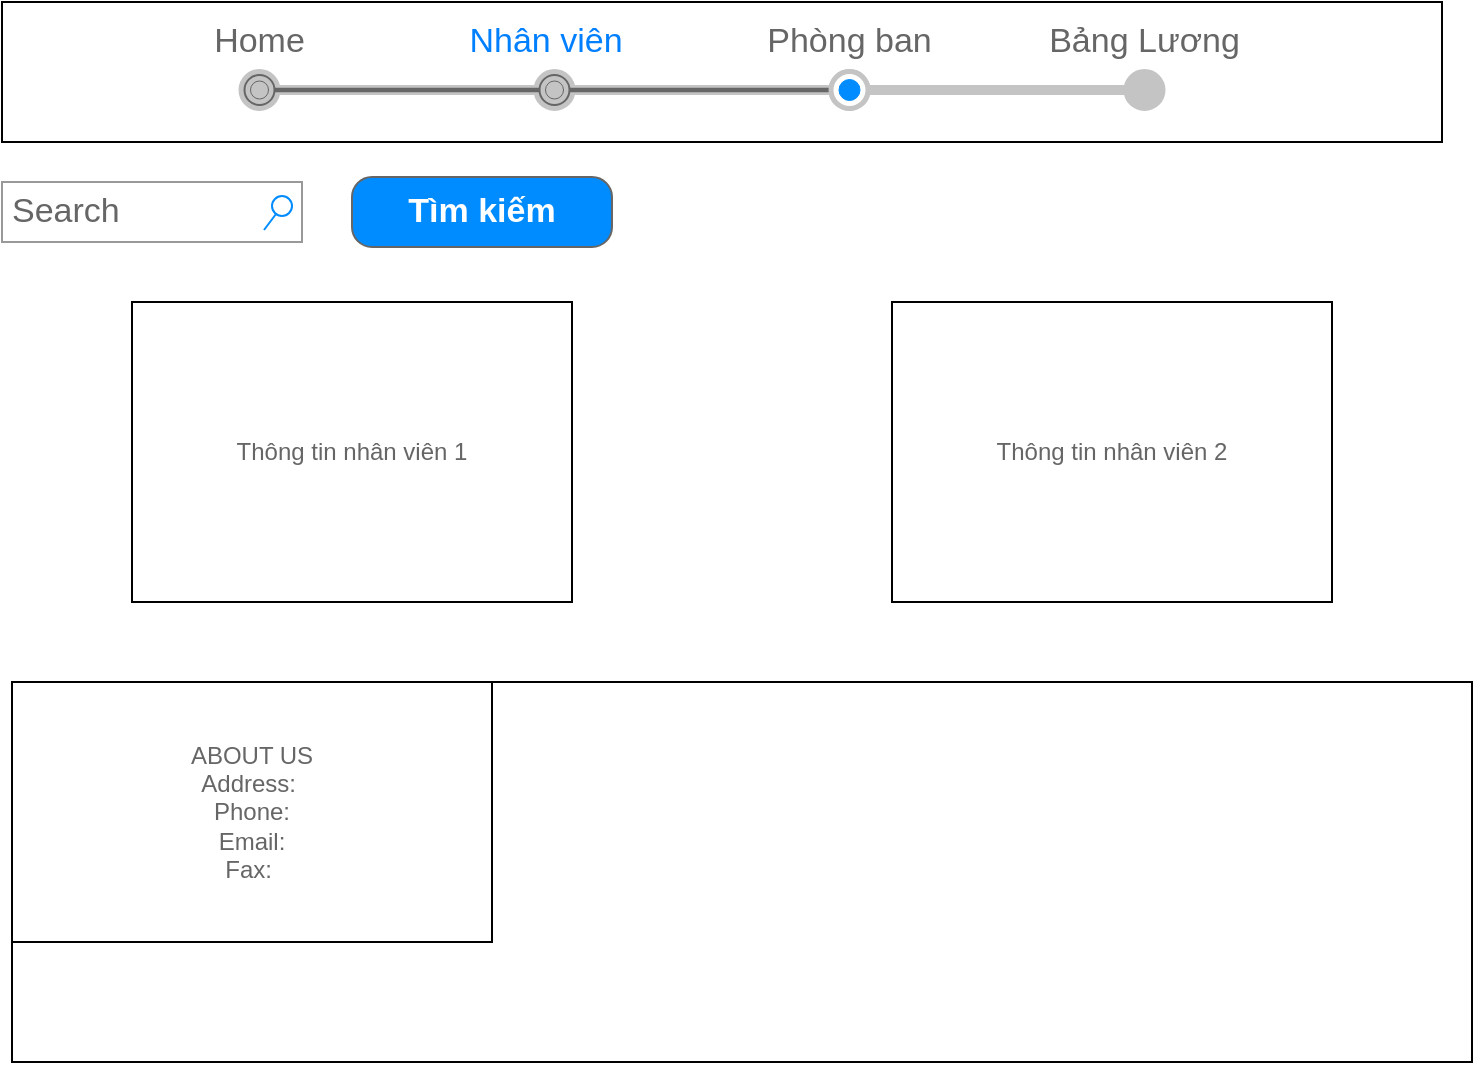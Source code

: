 <mxfile>
    <diagram id="TeVm-qCTrc-ffut5ydjt" name="Page-1">
        <mxGraphModel dx="820" dy="478" grid="1" gridSize="10" guides="1" tooltips="1" connect="1" arrows="1" fold="1" page="1" pageScale="1" pageWidth="850" pageHeight="1100" math="0" shadow="0">
            <root>
                <mxCell id="0"/>
                <mxCell id="1" parent="0"/>
                <mxCell id="2" value="Tìm kiếm" style="strokeWidth=1;shadow=0;dashed=0;align=center;html=1;shape=mxgraph.mockup.buttons.button;strokeColor=#666666;fontColor=#ffffff;mainText=;buttonStyle=round;fontSize=17;fontStyle=1;fillColor=#008cff;whiteSpace=wrap;" vertex="1" parent="1">
                    <mxGeometry x="240" y="117.5" width="130" height="35" as="geometry"/>
                </mxCell>
                <mxCell id="3" value="" style="rounded=0;whiteSpace=wrap;html=1;" vertex="1" parent="1">
                    <mxGeometry x="65" y="30" width="720" height="70" as="geometry"/>
                </mxCell>
                <mxCell id="5" value="Search" style="strokeWidth=1;shadow=0;dashed=0;align=center;html=1;shape=mxgraph.mockup.forms.searchBox;strokeColor=#999999;mainText=;strokeColor2=#008cff;fontColor=#666666;fontSize=17;align=left;spacingLeft=3;" vertex="1" parent="1">
                    <mxGeometry x="65" y="120" width="150" height="30" as="geometry"/>
                </mxCell>
                <mxCell id="7" value="&lt;table border=&quot;0&quot; cellpadding=&quot;0&quot; cellspacing=&quot;0&quot; width=&quot;100%&quot; style=&quot;font-size: 1em&quot;&gt;&lt;tbody&gt;&lt;tr&gt;&lt;td width=&quot;25%&quot;&gt;Home&lt;/td&gt;&lt;td width=&quot;25%&quot;&gt;&lt;font color=&quot;#007fff&quot;&gt;&amp;nbsp; &amp;nbsp;Nhân viên&lt;span style=&quot;white-space: pre&quot;&gt;&#9;&lt;/span&gt;&lt;/font&gt;&lt;/td&gt;&lt;td width=&quot;25%&quot;&gt;Phòng ban&lt;/td&gt;&lt;td width=&quot;25%&quot;&gt;Bảng Lương&lt;/td&gt;&lt;/tr&gt;&lt;/tbody&gt;&lt;/table&gt;" style="strokeWidth=1;shadow=0;dashed=0;align=center;html=1;shape=mxgraph.mockup.navigation.stepBar;strokeColor=#c4c4c4;textColor=#666666;textColor2=#008cff;mainText=,,+,;textSize=17;fillColor=#666666;overflow=fill;fontSize=17;fontColor=#666666;" vertex="1" parent="1">
                    <mxGeometry x="120" y="40" width="590" height="50" as="geometry"/>
                </mxCell>
                <mxCell id="8" value="Thông tin nhân viên 1" style="rounded=0;whiteSpace=wrap;html=1;fontColor=#666666;" vertex="1" parent="1">
                    <mxGeometry x="130" y="180" width="220" height="150" as="geometry"/>
                </mxCell>
                <mxCell id="9" value="Thông tin nhân viên 2" style="rounded=0;whiteSpace=wrap;html=1;fontColor=#666666;" vertex="1" parent="1">
                    <mxGeometry x="510" y="180" width="220" height="150" as="geometry"/>
                </mxCell>
                <mxCell id="10" value="" style="rounded=0;whiteSpace=wrap;html=1;fontColor=#666666;" vertex="1" parent="1">
                    <mxGeometry x="70" y="370" width="730" height="190" as="geometry"/>
                </mxCell>
                <mxCell id="11" value="ABOUT US&lt;br&gt;Address:&amp;nbsp;&lt;br&gt;Phone:&lt;br&gt;Email:&lt;br&gt;Fax:&amp;nbsp;" style="rounded=0;whiteSpace=wrap;html=1;fontColor=#666666;" vertex="1" parent="1">
                    <mxGeometry x="70" y="370" width="240" height="130" as="geometry"/>
                </mxCell>
            </root>
        </mxGraphModel>
    </diagram>
</mxfile>